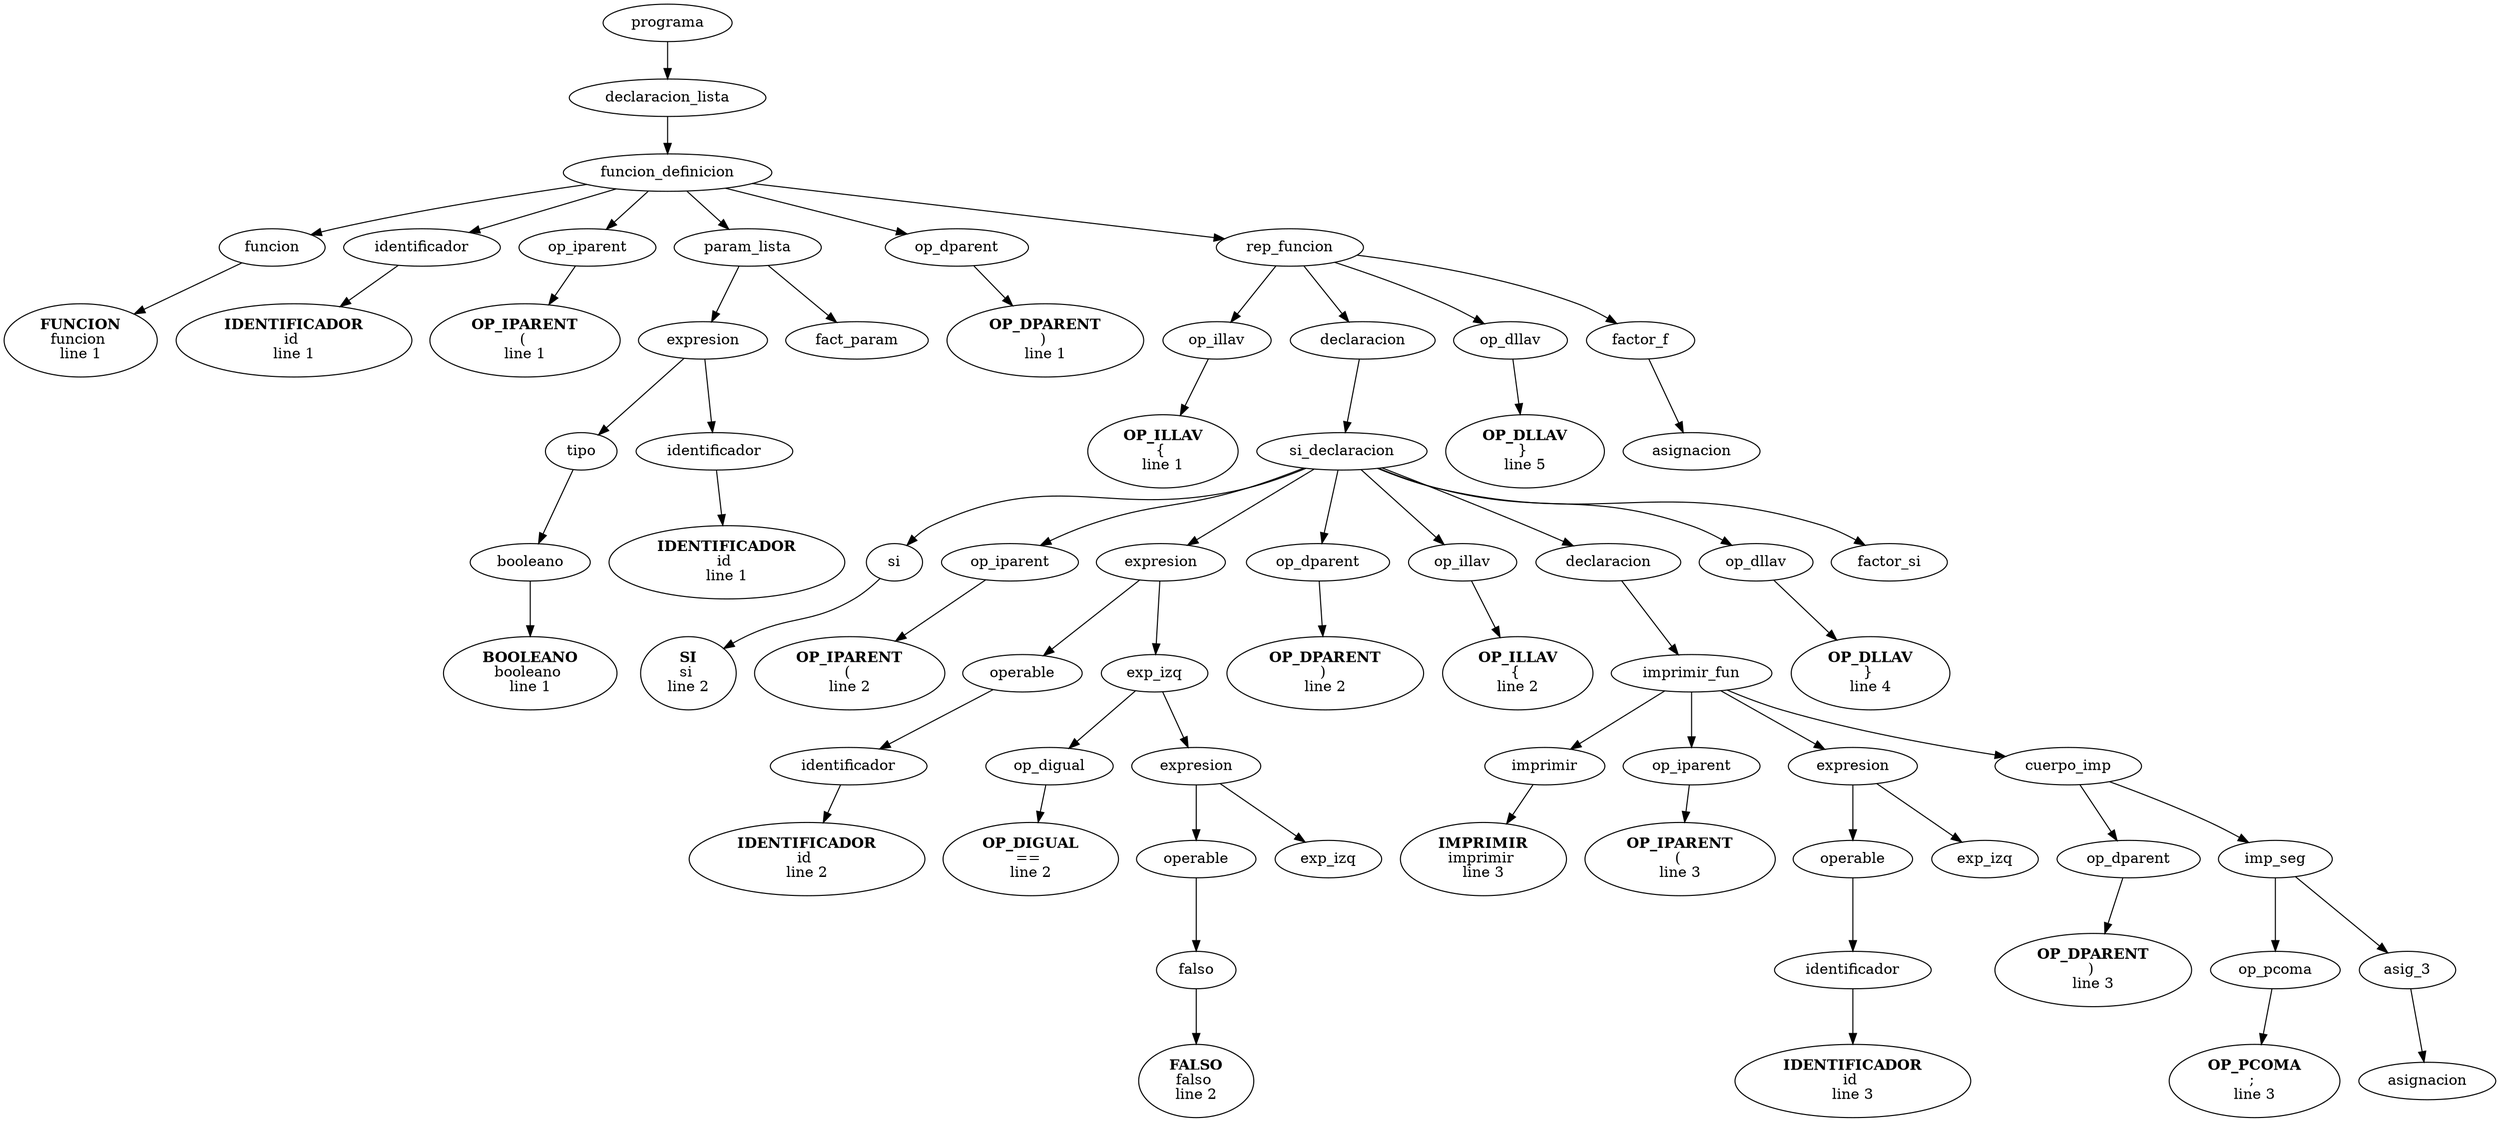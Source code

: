 digraph G { 
1 [ label=" programa " ]; 
3 [ label=" declaracion_lista " ]; 
4 [ label=" funcion_definicion " ]; 
5 [ label=" rep_funcion " ]; 
6 [ label=" op_dparent " ]; 
7 [ label=" param_lista " ]; 
8 [ label=" op_iparent " ]; 
9 [ label=" identificador " ]; 
10 [ label=" funcion " ]; 
11 [ label=< <b>FUNCION</b> <br/>funcion <br/> line 1 > ]; 
12 [ label=< <b>IDENTIFICADOR</b> <br/>id <br/> line 1 > ]; 
13 [ label=< <b>OP_IPARENT</b> <br/>( <br/> line 1 > ]; 
14 [ label=" fact_param " ]; 
15 [ label=" expresion " ]; 
16 [ label=" identificador " ]; 
17 [ label=" tipo " ]; 
18 [ label=" booleano " ]; 
19 [ label=< <b>BOOLEANO</b> <br/>booleano <br/> line 1 > ]; 
20 [ label=< <b>IDENTIFICADOR</b> <br/>id <br/> line 1 > ]; 
21 [ label=< <b>OP_DPARENT</b> <br/>) <br/> line 1 > ]; 
22 [ label=" factor_f " ]; 
23 [ label=" op_dllav " ]; 
24 [ label=" declaracion " ]; 
25 [ label=" op_illav " ]; 
26 [ label=< <b>OP_ILLAV</b> <br/>{ <br/> line 1 > ]; 
27 [ label=" si_declaracion " ]; 
28 [ label=" factor_si " ]; 
29 [ label=" op_dllav " ]; 
30 [ label=" declaracion " ]; 
31 [ label=" op_illav " ]; 
32 [ label=" op_dparent " ]; 
33 [ label=" expresion " ]; 
34 [ label=" op_iparent " ]; 
35 [ label=" si " ]; 
36 [ label=< <b>SI</b> <br/>si <br/> line 2 > ]; 
37 [ label=< <b>OP_IPARENT</b> <br/>( <br/> line 2 > ]; 
38 [ label=" exp_izq " ]; 
39 [ label=" operable " ]; 
40 [ label=" identificador " ]; 
41 [ label=< <b>IDENTIFICADOR</b> <br/>id <br/> line 2 > ]; 
42 [ label=" expresion " ]; 
43 [ label=" op_digual " ]; 
44 [ label=< <b>OP_DIGUAL</b> <br/>== <br/> line 2 > ]; 
45 [ label=" exp_izq " ]; 
46 [ label=" operable " ]; 
47 [ label=" falso " ]; 
48 [ label=< <b>FALSO</b> <br/>falso <br/> line 2 > ]; 
49 [ label=< <b>OP_DPARENT</b> <br/>) <br/> line 2 > ]; 
50 [ label=< <b>OP_ILLAV</b> <br/>{ <br/> line 2 > ]; 
51 [ label=" imprimir_fun " ]; 
52 [ label=" cuerpo_imp " ]; 
53 [ label=" expresion " ]; 
54 [ label=" op_iparent " ]; 
55 [ label=" imprimir " ]; 
56 [ label=< <b>IMPRIMIR</b> <br/>imprimir <br/> line 3 > ]; 
57 [ label=< <b>OP_IPARENT</b> <br/>( <br/> line 3 > ]; 
58 [ label=" exp_izq " ]; 
59 [ label=" operable " ]; 
60 [ label=" identificador " ]; 
61 [ label=< <b>IDENTIFICADOR</b> <br/>id <br/> line 3 > ]; 
62 [ label=" imp_seg " ]; 
63 [ label=" op_dparent " ]; 
64 [ label=< <b>OP_DPARENT</b> <br/>) <br/> line 3 > ]; 
65 [ label=" asig_3 " ]; 
66 [ label=" op_pcoma " ]; 
67 [ label=< <b>OP_PCOMA</b> <br/>; <br/> line 3 > ]; 
68 [ label=" asignacion " ]; 
69 [ label=< <b>OP_DLLAV</b> <br/>} <br/> line 4 > ]; 
70 [ label=< <b>OP_DLLAV</b> <br/>} <br/> line 5 > ]; 
71 [ label=" asignacion " ]; 
1 -> 3; 
3 -> 4; 
4 -> 10; 
10 -> 11; 
{ 
    rank = same; 
    edge[ style=invis]; 
11; 
    rankdir = LR; 
} 
4 -> 9; 
9 -> 12; 
{ 
    rank = same; 
    edge[ style=invis]; 
12; 
    rankdir = LR; 
} 
4 -> 8; 
8 -> 13; 
{ 
    rank = same; 
    edge[ style=invis]; 
13; 
    rankdir = LR; 
} 
4 -> 7; 
7 -> 15; 
15 -> 17; 
17 -> 18; 
18 -> 19; 
{ 
    rank = same; 
    edge[ style=invis]; 
19; 
    rankdir = LR; 
} 
{ 
    rank = same; 
    edge[ style=invis]; 
18; 
    rankdir = LR; 
} 
15 -> 16; 
16 -> 20; 
{ 
    rank = same; 
    edge[ style=invis]; 
20; 
    rankdir = LR; 
} 
{ 
    rank = same; 
    edge[ style=invis]; 
17 -> 16; 
    rankdir = LR; 
} 
7 -> 14; 
{ 
    rank = same; 
    edge[ style=invis]; 
15 -> 14; 
    rankdir = LR; 
} 
4 -> 6; 
6 -> 21; 
{ 
    rank = same; 
    edge[ style=invis]; 
21; 
    rankdir = LR; 
} 
4 -> 5; 
5 -> 25; 
25 -> 26; 
{ 
    rank = same; 
    edge[ style=invis]; 
26; 
    rankdir = LR; 
} 
5 -> 24; 
24 -> 27; 
27 -> 35; 
35 -> 36; 
{ 
    rank = same; 
    edge[ style=invis]; 
36; 
    rankdir = LR; 
} 
27 -> 34; 
34 -> 37; 
{ 
    rank = same; 
    edge[ style=invis]; 
37; 
    rankdir = LR; 
} 
27 -> 33; 
33 -> 39; 
39 -> 40; 
40 -> 41; 
{ 
    rank = same; 
    edge[ style=invis]; 
41; 
    rankdir = LR; 
} 
{ 
    rank = same; 
    edge[ style=invis]; 
40; 
    rankdir = LR; 
} 
33 -> 38; 
38 -> 43; 
43 -> 44; 
{ 
    rank = same; 
    edge[ style=invis]; 
44; 
    rankdir = LR; 
} 
38 -> 42; 
42 -> 46; 
46 -> 47; 
47 -> 48; 
{ 
    rank = same; 
    edge[ style=invis]; 
48; 
    rankdir = LR; 
} 
{ 
    rank = same; 
    edge[ style=invis]; 
47; 
    rankdir = LR; 
} 
42 -> 45; 
{ 
    rank = same; 
    edge[ style=invis]; 
46 -> 45; 
    rankdir = LR; 
} 
{ 
    rank = same; 
    edge[ style=invis]; 
43 -> 42; 
    rankdir = LR; 
} 
{ 
    rank = same; 
    edge[ style=invis]; 
39 -> 38; 
    rankdir = LR; 
} 
27 -> 32; 
32 -> 49; 
{ 
    rank = same; 
    edge[ style=invis]; 
49; 
    rankdir = LR; 
} 
27 -> 31; 
31 -> 50; 
{ 
    rank = same; 
    edge[ style=invis]; 
50; 
    rankdir = LR; 
} 
27 -> 30; 
30 -> 51; 
51 -> 55; 
55 -> 56; 
{ 
    rank = same; 
    edge[ style=invis]; 
56; 
    rankdir = LR; 
} 
51 -> 54; 
54 -> 57; 
{ 
    rank = same; 
    edge[ style=invis]; 
57; 
    rankdir = LR; 
} 
51 -> 53; 
53 -> 59; 
59 -> 60; 
60 -> 61; 
{ 
    rank = same; 
    edge[ style=invis]; 
61; 
    rankdir = LR; 
} 
{ 
    rank = same; 
    edge[ style=invis]; 
60; 
    rankdir = LR; 
} 
53 -> 58; 
{ 
    rank = same; 
    edge[ style=invis]; 
59 -> 58; 
    rankdir = LR; 
} 
51 -> 52; 
52 -> 63; 
63 -> 64; 
{ 
    rank = same; 
    edge[ style=invis]; 
64; 
    rankdir = LR; 
} 
52 -> 62; 
62 -> 66; 
66 -> 67; 
{ 
    rank = same; 
    edge[ style=invis]; 
67; 
    rankdir = LR; 
} 
62 -> 65; 
65 -> 68; 
{ 
    rank = same; 
    edge[ style=invis]; 
68; 
    rankdir = LR; 
} 
{ 
    rank = same; 
    edge[ style=invis]; 
66 -> 65; 
    rankdir = LR; 
} 
{ 
    rank = same; 
    edge[ style=invis]; 
63 -> 62; 
    rankdir = LR; 
} 
{ 
    rank = same; 
    edge[ style=invis]; 
55 -> 54 -> 53 -> 52; 
    rankdir = LR; 
} 
{ 
    rank = same; 
    edge[ style=invis]; 
51; 
    rankdir = LR; 
} 
27 -> 29; 
29 -> 69; 
{ 
    rank = same; 
    edge[ style=invis]; 
69; 
    rankdir = LR; 
} 
27 -> 28; 
{ 
    rank = same; 
    edge[ style=invis]; 
35 -> 34 -> 33 -> 32 -> 31 -> 30 -> 29 -> 28; 
    rankdir = LR; 
} 
{ 
    rank = same; 
    edge[ style=invis]; 
27; 
    rankdir = LR; 
} 
5 -> 23; 
23 -> 70; 
{ 
    rank = same; 
    edge[ style=invis]; 
70; 
    rankdir = LR; 
} 
5 -> 22; 
22 -> 71; 
{ 
    rank = same; 
    edge[ style=invis]; 
71; 
    rankdir = LR; 
} 
{ 
    rank = same; 
    edge[ style=invis]; 
25 -> 24 -> 23 -> 22; 
    rankdir = LR; 
} 
{ 
    rank = same; 
    edge[ style=invis]; 
10 -> 9 -> 8 -> 7 -> 6 -> 5; 
    rankdir = LR; 
} 
{ 
    rank = same; 
    edge[ style=invis]; 
4; 
    rankdir = LR; 
} 
{ 
    rank = same; 
    edge[ style=invis]; 
3; 
    rankdir = LR; 
} 
}
